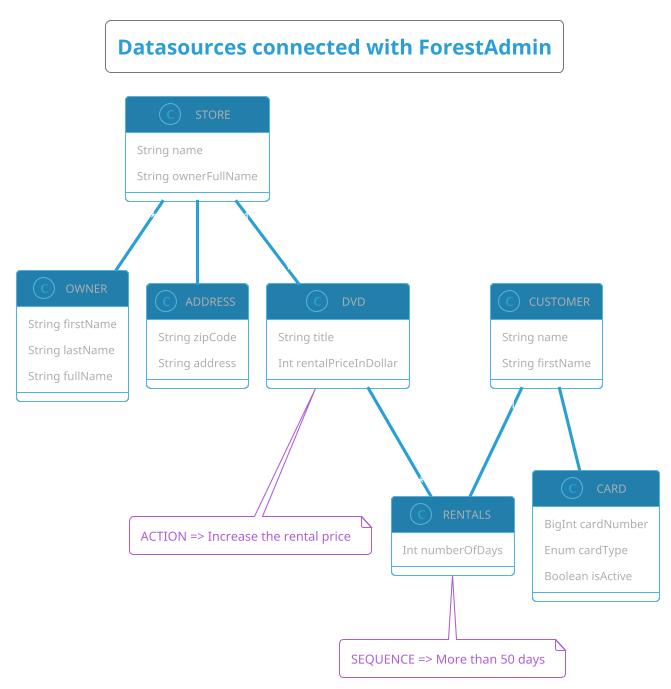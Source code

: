 @startuml
!pragma layout smetana
!theme cyborg-outline

title: Datasources connected with ForestAdmin

class STORE {
  String name
  String ownerFullName
}

class OWNER {
  String firstName
  String lastName
  String fullName
}

class ADDRESS {
  String zipCode
  String address
}

class DVD {
  String title
  Int rentalPriceInDollar
}
class DVD
note bottom: ACTION => Increase the rental price

class RENTALS {
  Int numberOfDays
}
class RENTALS
note bottom: SEQUENCE => More than 50 days

class CARD {
  BigInt cardNumber
  Enum cardType
  Boolean isActive
}

class CUSTOMER {
  String name
  String firstName
}

STORE "*" -- "1" OWNER : has
STORE "1" -- "*" DVD : has
DVD "*" -- "*" RENTALS : has
STORE "1" -- "1" ADDRESS : has
CUSTOMER "1" -- "*" CARD : has
CUSTOMER "1" -- "*" RENTALS : has
@enduml
